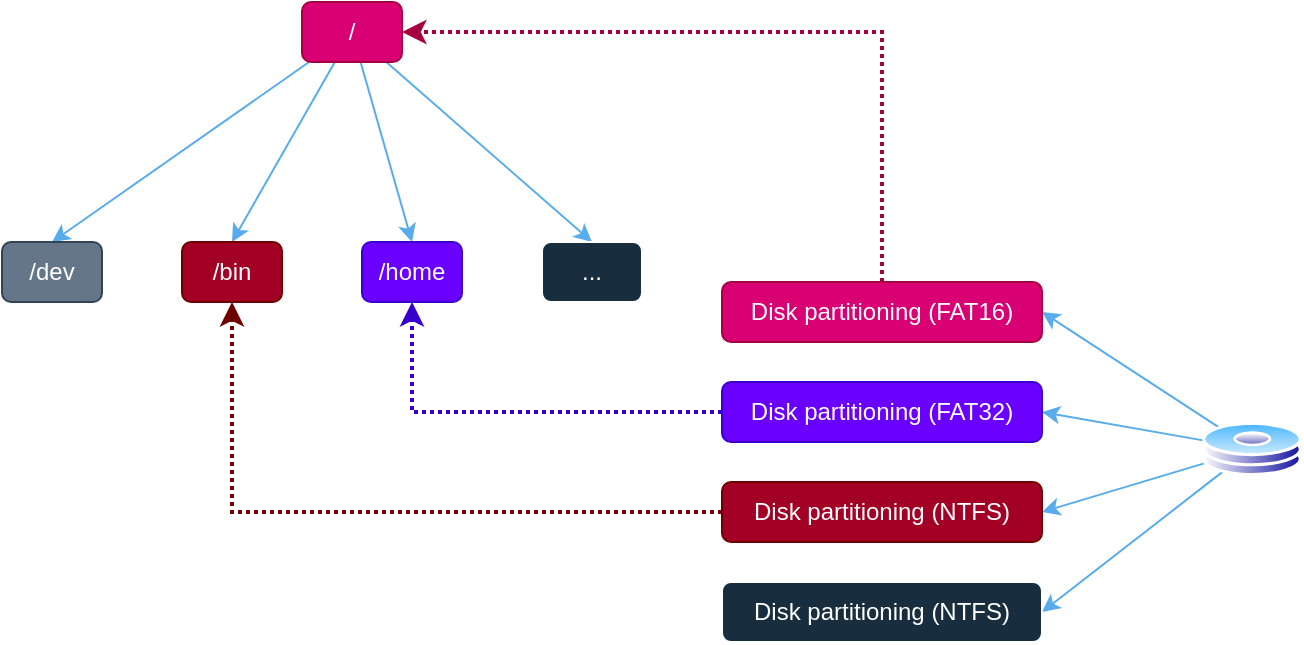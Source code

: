 <mxfile version="24.7.17" pages="2">
  <diagram name="结构" id="R817mKNGPD3xJAI8k5R9">
    <mxGraphModel dx="819" dy="478" grid="1" gridSize="10" guides="1" tooltips="1" connect="1" arrows="1" fold="1" page="1" pageScale="1" pageWidth="827" pageHeight="1169" math="0" shadow="0">
      <root>
        <mxCell id="0" />
        <mxCell id="1" parent="0" />
        <mxCell id="LZS9aE0rRGk5ix384LOB-3" style="rounded=0;orthogonalLoop=1;jettySize=auto;html=1;entryX=0.5;entryY=0;entryDx=0;entryDy=0;strokeColor=#58ACEB;" parent="1" source="LZS9aE0rRGk5ix384LOB-1" target="LZS9aE0rRGk5ix384LOB-2" edge="1">
          <mxGeometry relative="1" as="geometry" />
        </mxCell>
        <mxCell id="LZS9aE0rRGk5ix384LOB-6" style="edgeStyle=none;shape=connector;rounded=0;orthogonalLoop=1;jettySize=auto;html=1;entryX=0.5;entryY=0;entryDx=0;entryDy=0;strokeColor=#58ACEB;align=center;verticalAlign=middle;fontFamily=Helvetica;fontSize=11;fontColor=default;labelBackgroundColor=default;endArrow=classic;" parent="1" source="LZS9aE0rRGk5ix384LOB-1" target="LZS9aE0rRGk5ix384LOB-4" edge="1">
          <mxGeometry relative="1" as="geometry" />
        </mxCell>
        <mxCell id="LZS9aE0rRGk5ix384LOB-8" style="edgeStyle=none;shape=connector;rounded=0;orthogonalLoop=1;jettySize=auto;html=1;entryX=0.5;entryY=0;entryDx=0;entryDy=0;strokeColor=#58ACEB;align=center;verticalAlign=middle;fontFamily=Helvetica;fontSize=11;fontColor=default;labelBackgroundColor=default;endArrow=classic;" parent="1" source="LZS9aE0rRGk5ix384LOB-1" target="LZS9aE0rRGk5ix384LOB-7" edge="1">
          <mxGeometry relative="1" as="geometry" />
        </mxCell>
        <mxCell id="LZS9aE0rRGk5ix384LOB-10" style="edgeStyle=none;shape=connector;rounded=0;orthogonalLoop=1;jettySize=auto;html=1;entryX=0.5;entryY=0;entryDx=0;entryDy=0;strokeColor=#58ACEB;align=center;verticalAlign=middle;fontFamily=Helvetica;fontSize=11;fontColor=default;labelBackgroundColor=default;endArrow=classic;" parent="1" source="LZS9aE0rRGk5ix384LOB-1" target="LZS9aE0rRGk5ix384LOB-9" edge="1">
          <mxGeometry relative="1" as="geometry" />
        </mxCell>
        <mxCell id="LZS9aE0rRGk5ix384LOB-1" value="/" style="rounded=1;whiteSpace=wrap;html=1;labelBackgroundColor=none;fillColor=#d80073;strokeColor=#A50040;fontColor=#ffffff;" parent="1" vertex="1">
          <mxGeometry x="200" y="80" width="50" height="30" as="geometry" />
        </mxCell>
        <mxCell id="LZS9aE0rRGk5ix384LOB-2" value="/dev" style="rounded=1;whiteSpace=wrap;html=1;labelBackgroundColor=none;fillColor=#647687;strokeColor=#314354;fontColor=#ffffff;" parent="1" vertex="1">
          <mxGeometry x="50" y="200" width="50" height="30" as="geometry" />
        </mxCell>
        <mxCell id="LZS9aE0rRGk5ix384LOB-4" value="/bin" style="rounded=1;whiteSpace=wrap;html=1;labelBackgroundColor=none;fillColor=#a20025;strokeColor=#6F0000;fontColor=#ffffff;" parent="1" vertex="1">
          <mxGeometry x="140" y="200" width="50" height="30" as="geometry" />
        </mxCell>
        <mxCell id="LZS9aE0rRGk5ix384LOB-7" value="/home" style="rounded=1;whiteSpace=wrap;html=1;labelBackgroundColor=none;fillColor=#6a00ff;strokeColor=#3700CC;fontColor=#ffffff;" parent="1" vertex="1">
          <mxGeometry x="230" y="200" width="50" height="30" as="geometry" />
        </mxCell>
        <mxCell id="LZS9aE0rRGk5ix384LOB-9" value="..." style="rounded=1;whiteSpace=wrap;html=1;labelBackgroundColor=none;fillColor=#182E3E;strokeColor=#FFFFFF;fontColor=#FFFFFF;" parent="1" vertex="1">
          <mxGeometry x="320" y="200" width="50" height="30" as="geometry" />
        </mxCell>
        <mxCell id="LZS9aE0rRGk5ix384LOB-19" style="edgeStyle=none;shape=connector;rounded=0;orthogonalLoop=1;jettySize=auto;html=1;entryX=1;entryY=0.5;entryDx=0;entryDy=0;strokeColor=#58ACEB;align=center;verticalAlign=middle;fontFamily=Helvetica;fontSize=11;fontColor=default;labelBackgroundColor=default;endArrow=classic;" parent="1" source="LZS9aE0rRGk5ix384LOB-11" target="LZS9aE0rRGk5ix384LOB-15" edge="1">
          <mxGeometry relative="1" as="geometry" />
        </mxCell>
        <mxCell id="LZS9aE0rRGk5ix384LOB-20" style="edgeStyle=none;shape=connector;rounded=0;orthogonalLoop=1;jettySize=auto;html=1;entryX=1;entryY=0.5;entryDx=0;entryDy=0;strokeColor=#58ACEB;align=center;verticalAlign=middle;fontFamily=Helvetica;fontSize=11;fontColor=default;labelBackgroundColor=default;endArrow=classic;" parent="1" source="LZS9aE0rRGk5ix384LOB-11" target="LZS9aE0rRGk5ix384LOB-16" edge="1">
          <mxGeometry relative="1" as="geometry" />
        </mxCell>
        <mxCell id="LZS9aE0rRGk5ix384LOB-21" style="edgeStyle=none;shape=connector;rounded=0;orthogonalLoop=1;jettySize=auto;html=1;entryX=1;entryY=0.5;entryDx=0;entryDy=0;strokeColor=#58ACEB;align=center;verticalAlign=middle;fontFamily=Helvetica;fontSize=11;fontColor=default;labelBackgroundColor=default;endArrow=classic;" parent="1" source="LZS9aE0rRGk5ix384LOB-11" target="LZS9aE0rRGk5ix384LOB-17" edge="1">
          <mxGeometry relative="1" as="geometry" />
        </mxCell>
        <mxCell id="LZS9aE0rRGk5ix384LOB-22" style="edgeStyle=none;shape=connector;rounded=0;orthogonalLoop=1;jettySize=auto;html=1;entryX=1;entryY=0.5;entryDx=0;entryDy=0;strokeColor=#58ACEB;align=center;verticalAlign=middle;fontFamily=Helvetica;fontSize=11;fontColor=default;labelBackgroundColor=default;endArrow=classic;" parent="1" source="LZS9aE0rRGk5ix384LOB-11" target="LZS9aE0rRGk5ix384LOB-18" edge="1">
          <mxGeometry relative="1" as="geometry" />
        </mxCell>
        <mxCell id="LZS9aE0rRGk5ix384LOB-11" value="" style="image;aspect=fixed;perimeter=ellipsePerimeter;html=1;align=center;shadow=0;dashed=0;spacingTop=3;image=img/lib/active_directory/hard_disk.svg;strokeColor=#FFFFFF;fontFamily=Helvetica;fontSize=11;fontColor=default;labelBackgroundColor=default;fillColor=#182E3E;" parent="1" vertex="1">
          <mxGeometry x="650" y="290" width="50" height="27" as="geometry" />
        </mxCell>
        <mxCell id="LZS9aE0rRGk5ix384LOB-23" style="edgeStyle=orthogonalEdgeStyle;shape=connector;rounded=0;orthogonalLoop=1;jettySize=auto;html=1;entryX=1;entryY=0.5;entryDx=0;entryDy=0;strokeColor=#A50040;align=center;verticalAlign=middle;fontFamily=Helvetica;fontSize=11;fontColor=default;labelBackgroundColor=default;endArrow=classic;exitX=0.5;exitY=0;exitDx=0;exitDy=0;dashed=1;dashPattern=1 1;strokeWidth=2;fillColor=#d80073;" parent="1" source="LZS9aE0rRGk5ix384LOB-15" target="LZS9aE0rRGk5ix384LOB-1" edge="1">
          <mxGeometry relative="1" as="geometry">
            <Array as="points">
              <mxPoint x="490" y="95" />
            </Array>
          </mxGeometry>
        </mxCell>
        <mxCell id="LZS9aE0rRGk5ix384LOB-15" value="Disk partitioning (FAT16)" style="rounded=1;whiteSpace=wrap;html=1;labelBackgroundColor=none;fillColor=#d80073;strokeColor=#A50040;fontColor=#ffffff;" parent="1" vertex="1">
          <mxGeometry x="410" y="220" width="160" height="30" as="geometry" />
        </mxCell>
        <mxCell id="LZS9aE0rRGk5ix384LOB-24" style="edgeStyle=orthogonalEdgeStyle;shape=connector;rounded=0;orthogonalLoop=1;jettySize=auto;html=1;entryX=0.5;entryY=1;entryDx=0;entryDy=0;strokeColor=#3700CC;align=center;verticalAlign=middle;fontFamily=Helvetica;fontSize=11;fontColor=default;labelBackgroundColor=default;endArrow=classic;fillColor=#6a00ff;strokeWidth=2;dashed=1;dashPattern=1 1;" parent="1" source="LZS9aE0rRGk5ix384LOB-16" target="LZS9aE0rRGk5ix384LOB-7" edge="1">
          <mxGeometry relative="1" as="geometry" />
        </mxCell>
        <mxCell id="LZS9aE0rRGk5ix384LOB-16" value="Disk partitioning (FAT32)" style="rounded=1;whiteSpace=wrap;html=1;labelBackgroundColor=none;fillColor=#6a00ff;strokeColor=#3700CC;fontColor=#ffffff;" parent="1" vertex="1">
          <mxGeometry x="410" y="270" width="160" height="30" as="geometry" />
        </mxCell>
        <mxCell id="LZS9aE0rRGk5ix384LOB-25" style="edgeStyle=orthogonalEdgeStyle;shape=connector;rounded=0;orthogonalLoop=1;jettySize=auto;html=1;entryX=0.5;entryY=1;entryDx=0;entryDy=0;strokeColor=#6F0000;align=center;verticalAlign=middle;fontFamily=Helvetica;fontSize=11;fontColor=default;labelBackgroundColor=default;endArrow=classic;fillColor=#a20025;strokeWidth=2;dashed=1;dashPattern=1 1;" parent="1" source="LZS9aE0rRGk5ix384LOB-17" target="LZS9aE0rRGk5ix384LOB-4" edge="1">
          <mxGeometry relative="1" as="geometry" />
        </mxCell>
        <mxCell id="LZS9aE0rRGk5ix384LOB-17" value="Disk partitioning (NTFS)" style="rounded=1;whiteSpace=wrap;html=1;labelBackgroundColor=none;fillColor=#a20025;strokeColor=#6F0000;fontColor=#ffffff;" parent="1" vertex="1">
          <mxGeometry x="410" y="320" width="160" height="30" as="geometry" />
        </mxCell>
        <mxCell id="LZS9aE0rRGk5ix384LOB-18" value="Disk partitioning (NTFS)" style="rounded=1;whiteSpace=wrap;html=1;labelBackgroundColor=none;fillColor=#182E3E;strokeColor=#FFFFFF;fontColor=#FFFFFF;align=center;verticalAlign=middle;fontFamily=Helvetica;fontSize=12;" parent="1" vertex="1">
          <mxGeometry x="410" y="370" width="160" height="30" as="geometry" />
        </mxCell>
      </root>
    </mxGraphModel>
  </diagram>
  <diagram id="UVaelw9ofY5bqeAjM044" name="FAT16结构">
    <mxGraphModel dx="1050" dy="621" grid="1" gridSize="10" guides="1" tooltips="1" connect="1" arrows="1" fold="1" page="1" pageScale="1" pageWidth="827" pageHeight="1169" math="0" shadow="0">
      <root>
        <mxCell id="0" />
        <mxCell id="1" parent="0" />
        <mxCell id="wAjQezdasq0cNaxAxzNu-6" value="" style="group" vertex="1" connectable="0" parent="1">
          <mxGeometry x="194" y="80" width="440" height="40" as="geometry" />
        </mxCell>
        <mxCell id="wAjQezdasq0cNaxAxzNu-1" value="Boot Sector" style="rounded=0;whiteSpace=wrap;html=1;" vertex="1" parent="wAjQezdasq0cNaxAxzNu-6">
          <mxGeometry width="80" height="40" as="geometry" />
        </mxCell>
        <mxCell id="wAjQezdasq0cNaxAxzNu-2" value="FAT 1" style="rounded=0;whiteSpace=wrap;html=1;" vertex="1" parent="wAjQezdasq0cNaxAxzNu-6">
          <mxGeometry x="80" width="40" height="40" as="geometry" />
        </mxCell>
        <mxCell id="wAjQezdasq0cNaxAxzNu-3" value="FAT 2" style="rounded=0;whiteSpace=wrap;html=1;" vertex="1" parent="wAjQezdasq0cNaxAxzNu-6">
          <mxGeometry x="120" width="40" height="40" as="geometry" />
        </mxCell>
        <mxCell id="wAjQezdasq0cNaxAxzNu-4" value="Root Directory" style="rounded=0;whiteSpace=wrap;html=1;" vertex="1" parent="wAjQezdasq0cNaxAxzNu-6">
          <mxGeometry x="160" width="120" height="40" as="geometry" />
        </mxCell>
        <mxCell id="wAjQezdasq0cNaxAxzNu-5" value="Data Area" style="rounded=0;whiteSpace=wrap;html=1;" vertex="1" parent="wAjQezdasq0cNaxAxzNu-6">
          <mxGeometry x="280" width="160" height="40" as="geometry" />
        </mxCell>
        <mxCell id="wAjQezdasq0cNaxAxzNu-9" value="Directory Entry" style="swimlane;fontStyle=1;childLayout=stackLayout;horizontal=1;startSize=26;horizontalStack=0;resizeParent=1;resizeParentMax=0;resizeLast=0;collapsible=1;marginBottom=0;align=center;fontSize=14;fontFamily=Courier New;fillColor=#d80073;fontColor=#ffffff;strokeColor=#A50040;" vertex="1" parent="1">
          <mxGeometry x="40" y="170" width="300" height="386" as="geometry">
            <mxRectangle x="80" y="160" width="60" height="30" as="alternateBounds" />
          </mxGeometry>
        </mxCell>
        <mxCell id="wAjQezdasq0cNaxAxzNu-10" value="File Name&amp;nbsp; &amp;nbsp; &amp;nbsp; &amp;nbsp; &amp;nbsp; &amp;nbsp; &amp;nbsp; &amp;nbsp; &amp;nbsp; &amp;nbsp; 8 + 3 bytes" style="text;strokeColor=#99004D;fillColor=none;spacingLeft=4;spacingRight=4;overflow=hidden;rotatable=0;points=[[0,0.5],[1,0.5]];portConstraint=eastwest;fontSize=12;whiteSpace=wrap;html=1;fontFamily=Courier New;" vertex="1" parent="wAjQezdasq0cNaxAxzNu-9">
          <mxGeometry y="26" width="300" height="30" as="geometry" />
        </mxCell>
        <mxCell id="wAjQezdasq0cNaxAxzNu-11" value="Attributes&amp;nbsp; &amp;nbsp; &amp;nbsp; &amp;nbsp; &amp;nbsp; &amp;nbsp; &amp;nbsp; &amp;nbsp; &amp;nbsp; &amp;nbsp; &amp;nbsp; &amp;nbsp;1 byte" style="text;strokeColor=#99004D;fillColor=none;spacingLeft=4;spacingRight=4;overflow=hidden;rotatable=0;points=[[0,0.5],[1,0.5]];portConstraint=eastwest;fontSize=12;whiteSpace=wrap;html=1;fontFamily=Courier New;" vertex="1" parent="wAjQezdasq0cNaxAxzNu-9">
          <mxGeometry y="56" width="300" height="30" as="geometry" />
        </mxCell>
        <mxCell id="wAjQezdasq0cNaxAxzNu-12" value="Reserved for WinNT&amp;nbsp; &amp;nbsp; &amp;nbsp; &amp;nbsp; &amp;nbsp; &amp;nbsp; &amp;nbsp; &amp;nbsp;1 byte" style="text;strokeColor=#99004D;fillColor=none;spacingLeft=4;spacingRight=4;overflow=hidden;rotatable=0;points=[[0,0.5],[1,0.5]];portConstraint=eastwest;fontSize=12;whiteSpace=wrap;html=1;fontFamily=Courier New;" vertex="1" parent="wAjQezdasq0cNaxAxzNu-9">
          <mxGeometry y="86" width="300" height="30" as="geometry" />
        </mxCell>
        <mxCell id="wAjQezdasq0cNaxAxzNu-13" value="Creation Time(1/1000s)&amp;nbsp; &amp;nbsp; &amp;nbsp; &amp;nbsp; &amp;nbsp; &amp;nbsp;1 byte" style="text;strokeColor=#99004D;fillColor=none;spacingLeft=4;spacingRight=4;overflow=hidden;rotatable=0;points=[[0,0.5],[1,0.5]];portConstraint=eastwest;fontSize=12;whiteSpace=wrap;html=1;fontFamily=Courier New;" vertex="1" parent="wAjQezdasq0cNaxAxzNu-9">
          <mxGeometry y="116" width="300" height="30" as="geometry" />
        </mxCell>
        <mxCell id="wAjQezdasq0cNaxAxzNu-14" value="Creation Time(H,m,s)&amp;nbsp; &amp;nbsp; &amp;nbsp; &amp;nbsp; &amp;nbsp; &amp;nbsp; &amp;nbsp;2 byte" style="text;strokeColor=#99004D;fillColor=none;spacingLeft=4;spacingRight=4;overflow=hidden;rotatable=0;points=[[0,0.5],[1,0.5]];portConstraint=eastwest;fontSize=12;whiteSpace=wrap;html=1;fontFamily=Courier New;" vertex="1" parent="wAjQezdasq0cNaxAxzNu-9">
          <mxGeometry y="146" width="300" height="30" as="geometry" />
        </mxCell>
        <mxCell id="wAjQezdasq0cNaxAxzNu-15" value="Creation Time(Y,M,D)&amp;nbsp; &amp;nbsp; &amp;nbsp; &amp;nbsp; &amp;nbsp; &amp;nbsp; &amp;nbsp;2 byte" style="text;strokeColor=#99004D;fillColor=none;spacingLeft=4;spacingRight=4;overflow=hidden;rotatable=0;points=[[0,0.5],[1,0.5]];portConstraint=eastwest;fontSize=12;whiteSpace=wrap;html=1;fontFamily=Courier New;" vertex="1" parent="wAjQezdasq0cNaxAxzNu-9">
          <mxGeometry y="176" width="300" height="30" as="geometry" />
        </mxCell>
        <mxCell id="wAjQezdasq0cNaxAxzNu-16" value="Last Accessed Date(Y,M,D)&amp;nbsp; &amp;nbsp; &amp;nbsp; &amp;nbsp; 2 byte" style="text;strokeColor=#99004D;fillColor=none;spacingLeft=4;spacingRight=4;overflow=hidden;rotatable=0;points=[[0,0.5],[1,0.5]];portConstraint=eastwest;fontSize=12;whiteSpace=wrap;html=1;fontFamily=Courier New;" vertex="1" parent="wAjQezdasq0cNaxAxzNu-9">
          <mxGeometry y="206" width="300" height="30" as="geometry" />
        </mxCell>
        <mxCell id="wAjQezdasq0cNaxAxzNu-17" value="Hi16 for Cluster&amp;nbsp; &amp;nbsp; &amp;nbsp; &amp;nbsp; &amp;nbsp; &amp;nbsp; &amp;nbsp; &amp;nbsp; &amp;nbsp;2 byte" style="text;strokeColor=#99004D;fillColor=none;spacingLeft=4;spacingRight=4;overflow=hidden;rotatable=0;points=[[0,0.5],[1,0.5]];portConstraint=eastwest;fontSize=12;whiteSpace=wrap;html=1;fontFamily=Courier New;" vertex="1" parent="wAjQezdasq0cNaxAxzNu-9">
          <mxGeometry y="236" width="300" height="30" as="geometry" />
        </mxCell>
        <mxCell id="wAjQezdasq0cNaxAxzNu-18" value="Last Modification Time&amp;nbsp; &amp;nbsp; &amp;nbsp; &amp;nbsp; &amp;nbsp; &amp;nbsp;2 byte" style="text;strokeColor=#99004D;fillColor=none;spacingLeft=4;spacingRight=4;overflow=hidden;rotatable=0;points=[[0,0.5],[1,0.5]];portConstraint=eastwest;fontSize=12;whiteSpace=wrap;html=1;fontFamily=Courier New;" vertex="1" parent="wAjQezdasq0cNaxAxzNu-9">
          <mxGeometry y="266" width="300" height="30" as="geometry" />
        </mxCell>
        <mxCell id="wAjQezdasq0cNaxAxzNu-19" value="Last Modification Date&amp;nbsp; &amp;nbsp; &amp;nbsp; &amp;nbsp; &amp;nbsp; &amp;nbsp;2 byte" style="text;strokeColor=#99004D;fillColor=none;spacingLeft=4;spacingRight=4;overflow=hidden;rotatable=0;points=[[0,0.5],[1,0.5]];portConstraint=eastwest;fontSize=12;whiteSpace=wrap;html=1;fontFamily=Courier New;" vertex="1" parent="wAjQezdasq0cNaxAxzNu-9">
          <mxGeometry y="296" width="300" height="30" as="geometry" />
        </mxCell>
        <mxCell id="wAjQezdasq0cNaxAxzNu-20" value="Lo16 for Cluster&amp;nbsp; &amp;nbsp; &amp;nbsp; &amp;nbsp; &amp;nbsp; &amp;nbsp; &amp;nbsp; &amp;nbsp; &amp;nbsp;2 byte" style="text;strokeColor=#99004D;fillColor=none;spacingLeft=4;spacingRight=4;overflow=hidden;rotatable=0;points=[[0,0.5],[1,0.5]];portConstraint=eastwest;fontSize=12;whiteSpace=wrap;html=1;fontFamily=Courier New;" vertex="1" parent="wAjQezdasq0cNaxAxzNu-9">
          <mxGeometry y="326" width="300" height="30" as="geometry" />
        </mxCell>
        <mxCell id="wAjQezdasq0cNaxAxzNu-21" value="File Size in bytes&amp;nbsp; &amp;nbsp; &amp;nbsp; &amp;nbsp; &amp;nbsp; &amp;nbsp; &amp;nbsp; &amp;nbsp;4 byte" style="text;strokeColor=#99004D;fillColor=none;spacingLeft=4;spacingRight=4;overflow=hidden;rotatable=0;points=[[0,0.5],[1,0.5]];portConstraint=eastwest;fontSize=12;whiteSpace=wrap;html=1;fontFamily=Courier New;" vertex="1" parent="wAjQezdasq0cNaxAxzNu-9">
          <mxGeometry y="356" width="300" height="30" as="geometry" />
        </mxCell>
      </root>
    </mxGraphModel>
  </diagram>
</mxfile>
